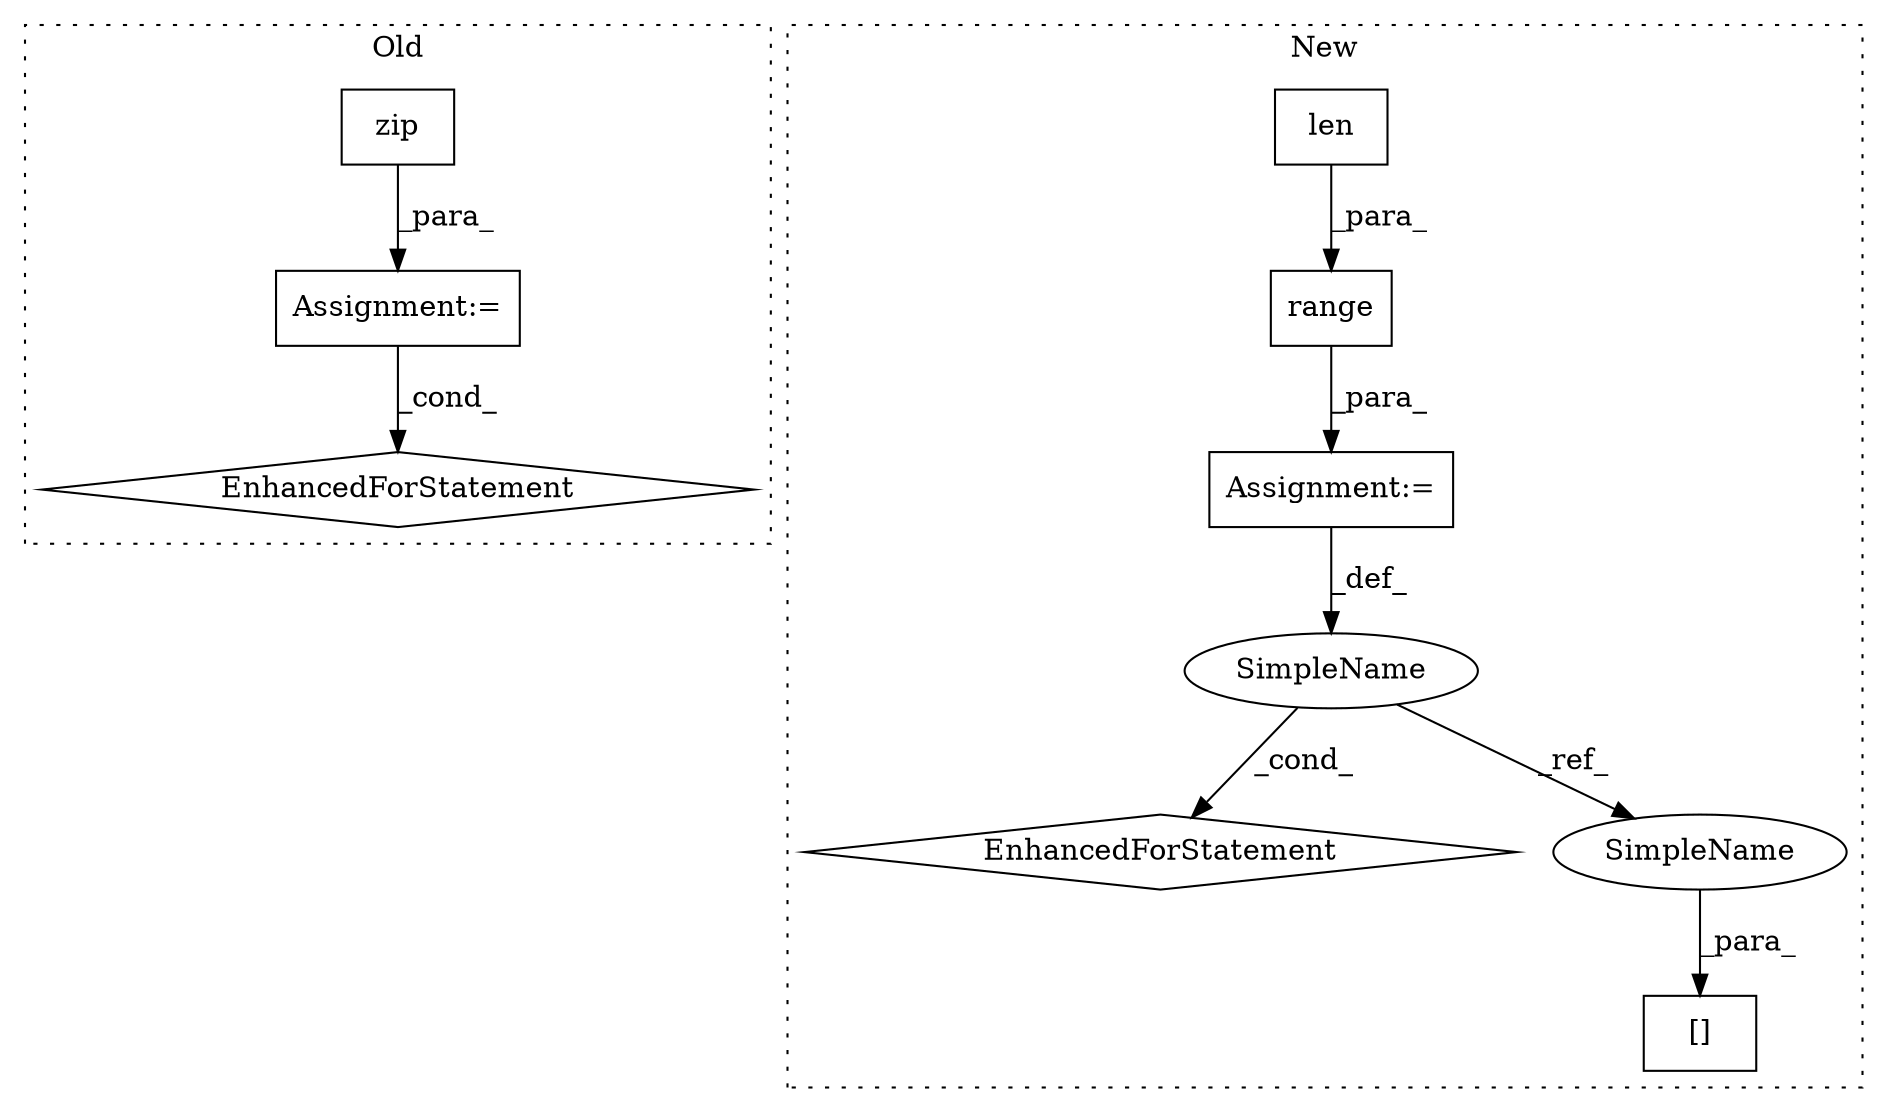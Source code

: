 digraph G {
subgraph cluster0 {
1 [label="zip" a="32" s="1898,1928" l="4,1" shape="box"];
3 [label="Assignment:=" a="7" s="1825,1929" l="65,2" shape="box"];
4 [label="EnhancedForStatement" a="70" s="1825,1929" l="65,2" shape="diamond"];
label = "Old";
style="dotted";
}
subgraph cluster1 {
2 [label="range" a="32" s="1914,1934" l="6,1" shape="box"];
5 [label="Assignment:=" a="7" s="1853,1935" l="53,2" shape="box"];
6 [label="EnhancedForStatement" a="70" s="1853,1935" l="53,2" shape="diamond"];
7 [label="[]" a="2" s="1949,1964" l="14,1" shape="box"];
8 [label="SimpleName" a="42" s="1910" l="1" shape="ellipse"];
9 [label="len" a="32" s="1920,1933" l="4,1" shape="box"];
10 [label="SimpleName" a="42" s="1963" l="1" shape="ellipse"];
label = "New";
style="dotted";
}
1 -> 3 [label="_para_"];
2 -> 5 [label="_para_"];
3 -> 4 [label="_cond_"];
5 -> 8 [label="_def_"];
8 -> 10 [label="_ref_"];
8 -> 6 [label="_cond_"];
9 -> 2 [label="_para_"];
10 -> 7 [label="_para_"];
}
